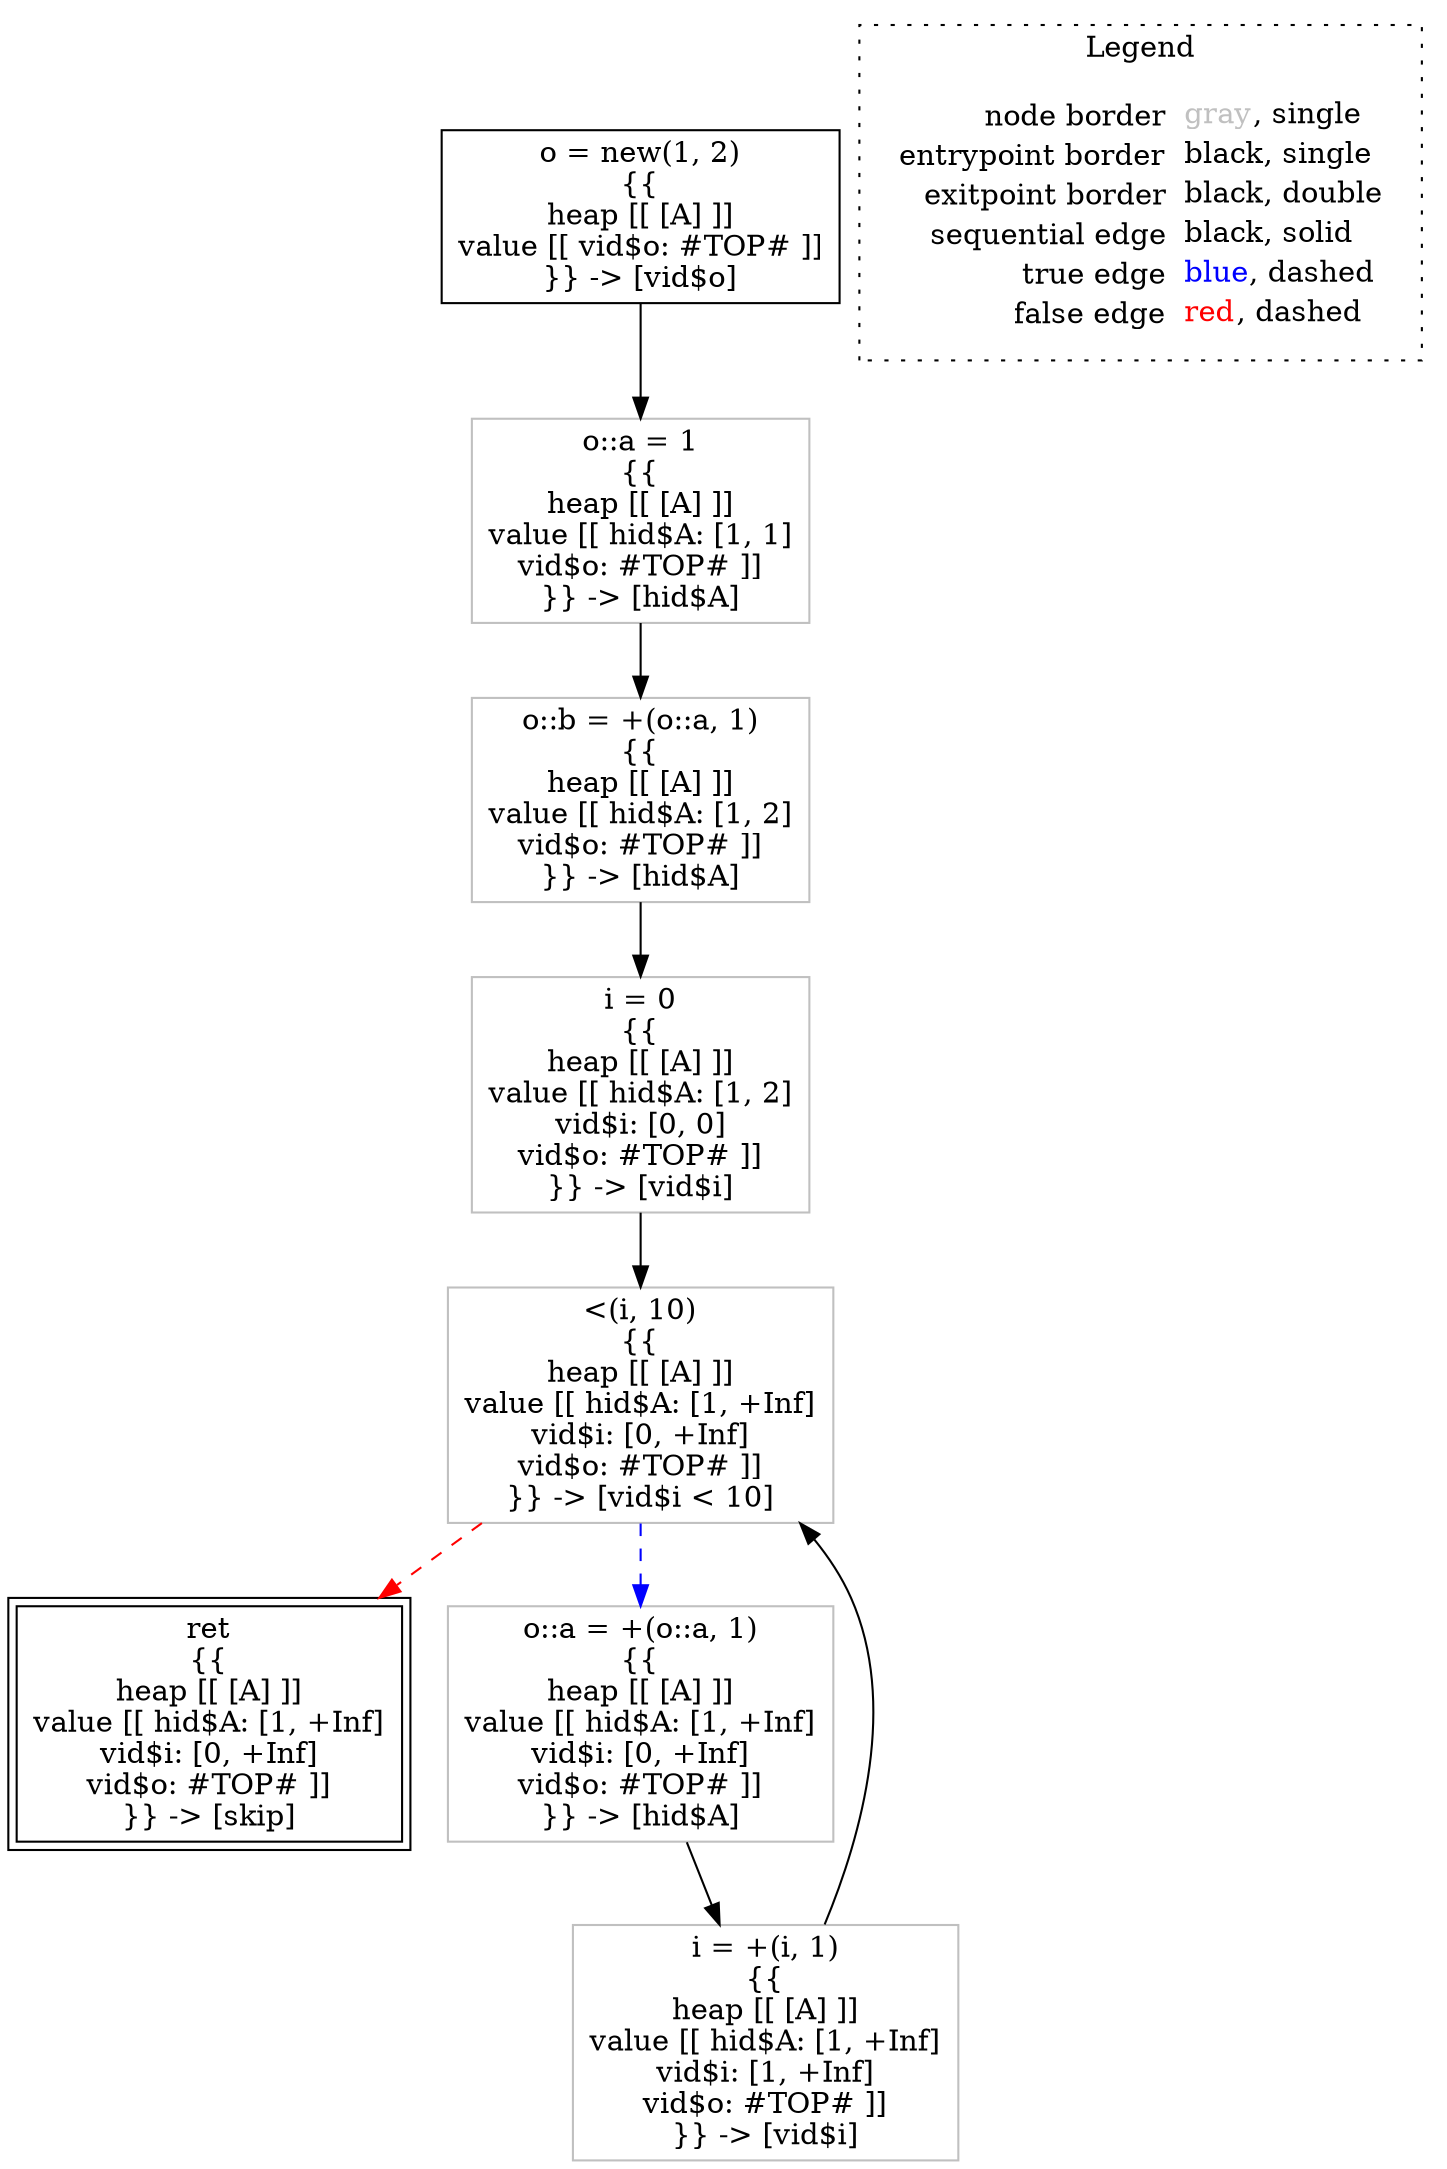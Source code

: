 digraph {
	"node0" [shape="rect",color="black",label=<o = new(1, 2)<BR/>{{<BR/>heap [[ [A] ]]<BR/>value [[ vid$o: #TOP# ]]<BR/>}} -&gt; [vid$o]>];
	"node1" [shape="rect",color="gray",label=<&lt;(i, 10)<BR/>{{<BR/>heap [[ [A] ]]<BR/>value [[ hid$A: [1, +Inf]<BR/>vid$i: [0, +Inf]<BR/>vid$o: #TOP# ]]<BR/>}} -&gt; [vid$i &lt; 10]>];
	"node2" [shape="rect",color="black",peripheries="2",label=<ret<BR/>{{<BR/>heap [[ [A] ]]<BR/>value [[ hid$A: [1, +Inf]<BR/>vid$i: [0, +Inf]<BR/>vid$o: #TOP# ]]<BR/>}} -&gt; [skip]>];
	"node3" [shape="rect",color="gray",label=<o::b = +(o::a, 1)<BR/>{{<BR/>heap [[ [A] ]]<BR/>value [[ hid$A: [1, 2]<BR/>vid$o: #TOP# ]]<BR/>}} -&gt; [hid$A]>];
	"node4" [shape="rect",color="gray",label=<i = 0<BR/>{{<BR/>heap [[ [A] ]]<BR/>value [[ hid$A: [1, 2]<BR/>vid$i: [0, 0]<BR/>vid$o: #TOP# ]]<BR/>}} -&gt; [vid$i]>];
	"node5" [shape="rect",color="gray",label=<i = +(i, 1)<BR/>{{<BR/>heap [[ [A] ]]<BR/>value [[ hid$A: [1, +Inf]<BR/>vid$i: [1, +Inf]<BR/>vid$o: #TOP# ]]<BR/>}} -&gt; [vid$i]>];
	"node6" [shape="rect",color="gray",label=<o::a = +(o::a, 1)<BR/>{{<BR/>heap [[ [A] ]]<BR/>value [[ hid$A: [1, +Inf]<BR/>vid$i: [0, +Inf]<BR/>vid$o: #TOP# ]]<BR/>}} -&gt; [hid$A]>];
	"node7" [shape="rect",color="gray",label=<o::a = 1<BR/>{{<BR/>heap [[ [A] ]]<BR/>value [[ hid$A: [1, 1]<BR/>vid$o: #TOP# ]]<BR/>}} -&gt; [hid$A]>];
	"node1" -> "node2" [color="red",style="dashed"];
	"node1" -> "node6" [color="blue",style="dashed"];
	"node3" -> "node4" [color="black"];
	"node0" -> "node7" [color="black"];
	"node4" -> "node1" [color="black"];
	"node5" -> "node1" [color="black"];
	"node6" -> "node5" [color="black"];
	"node7" -> "node3" [color="black"];
subgraph cluster_legend {
	label="Legend";
	style=dotted;
	node [shape=plaintext];
	"legend" [label=<<table border="0" cellpadding="2" cellspacing="0" cellborder="0"><tr><td align="right">node border&nbsp;</td><td align="left"><font color="gray">gray</font>, single</td></tr><tr><td align="right">entrypoint border&nbsp;</td><td align="left"><font color="black">black</font>, single</td></tr><tr><td align="right">exitpoint border&nbsp;</td><td align="left"><font color="black">black</font>, double</td></tr><tr><td align="right">sequential edge&nbsp;</td><td align="left"><font color="black">black</font>, solid</td></tr><tr><td align="right">true edge&nbsp;</td><td align="left"><font color="blue">blue</font>, dashed</td></tr><tr><td align="right">false edge&nbsp;</td><td align="left"><font color="red">red</font>, dashed</td></tr></table>>];
}

}
